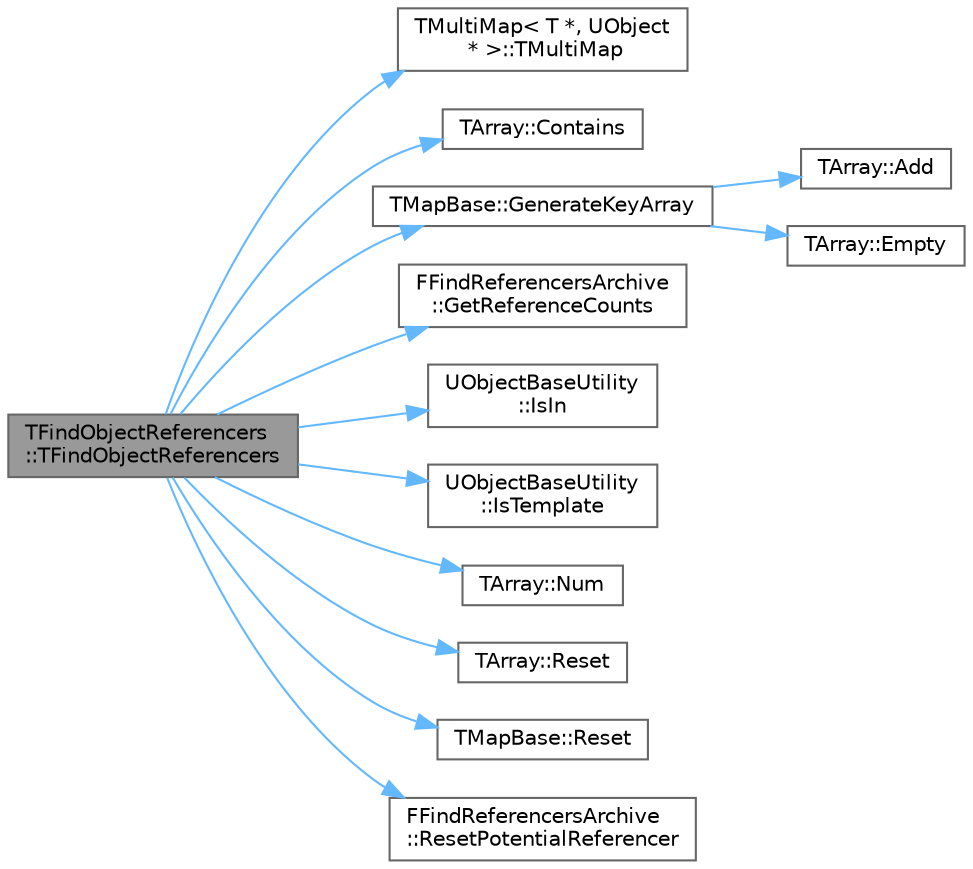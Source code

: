 digraph "TFindObjectReferencers::TFindObjectReferencers"
{
 // INTERACTIVE_SVG=YES
 // LATEX_PDF_SIZE
  bgcolor="transparent";
  edge [fontname=Helvetica,fontsize=10,labelfontname=Helvetica,labelfontsize=10];
  node [fontname=Helvetica,fontsize=10,shape=box,height=0.2,width=0.4];
  rankdir="LR";
  Node1 [id="Node000001",label="TFindObjectReferencers\l::TFindObjectReferencers",height=0.2,width=0.4,color="gray40", fillcolor="grey60", style="filled", fontcolor="black",tooltip="Default constructor."];
  Node1 -> Node2 [id="edge1_Node000001_Node000002",color="steelblue1",style="solid",tooltip=" "];
  Node2 [id="Node000002",label="TMultiMap\< T *, UObject\l * \>::TMultiMap",height=0.2,width=0.4,color="grey40", fillcolor="white", style="filled",URL="$d2/df5/classTMultiMap.html#ad7ee65752257870512d21cd554d0192b",tooltip=" "];
  Node1 -> Node3 [id="edge2_Node000001_Node000003",color="steelblue1",style="solid",tooltip=" "];
  Node3 [id="Node000003",label="TArray::Contains",height=0.2,width=0.4,color="grey40", fillcolor="white", style="filled",URL="$d4/d52/classTArray.html#a3f4e0dcec4bd7d5ea2872b0d4cbd5fde",tooltip="Checks if this array contains the element."];
  Node1 -> Node4 [id="edge3_Node000001_Node000004",color="steelblue1",style="solid",tooltip=" "];
  Node4 [id="Node000004",label="TMapBase::GenerateKeyArray",height=0.2,width=0.4,color="grey40", fillcolor="white", style="filled",URL="$d8/dad/classTMapBase.html#a3032330fb22e686f83a2e46a987f1796",tooltip="Generate an array from the keys in this map."];
  Node4 -> Node5 [id="edge4_Node000004_Node000005",color="steelblue1",style="solid",tooltip=" "];
  Node5 [id="Node000005",label="TArray::Add",height=0.2,width=0.4,color="grey40", fillcolor="white", style="filled",URL="$d4/d52/classTArray.html#a94f6bf2bef04382fc79010abad57d823",tooltip="Adds a new item to the end of the array, possibly reallocating the whole array to fit."];
  Node4 -> Node6 [id="edge5_Node000004_Node000006",color="steelblue1",style="solid",tooltip=" "];
  Node6 [id="Node000006",label="TArray::Empty",height=0.2,width=0.4,color="grey40", fillcolor="white", style="filled",URL="$d4/d52/classTArray.html#ae4faf7d28150050064620a725e5df3c2",tooltip="Empties the array."];
  Node1 -> Node7 [id="edge6_Node000001_Node000007",color="steelblue1",style="solid",tooltip=" "];
  Node7 [id="Node000007",label="FFindReferencersArchive\l::GetReferenceCounts",height=0.2,width=0.4,color="grey40", fillcolor="white", style="filled",URL="$d8/d2e/classFFindReferencersArchive.html#aa568f009123e2ffced537db116653c37",tooltip="Retrieves the number of references from PotentialReferencer list of TargetObjects."];
  Node1 -> Node8 [id="edge7_Node000001_Node000008",color="steelblue1",style="solid",tooltip=" "];
  Node8 [id="Node000008",label="UObjectBaseUtility\l::IsIn",height=0.2,width=0.4,color="grey40", fillcolor="white", style="filled",URL="$d6/d7b/classUObjectBaseUtility.html#a311da3557bb28d74428fc245fdedae39",tooltip="Return the dispatch to IsInOuter or IsInPackage depending on SomeOuter's class."];
  Node1 -> Node9 [id="edge8_Node000001_Node000009",color="steelblue1",style="solid",tooltip=" "];
  Node9 [id="Node000009",label="UObjectBaseUtility\l::IsTemplate",height=0.2,width=0.4,color="grey40", fillcolor="white", style="filled",URL="$d6/d7b/classUObjectBaseUtility.html#a108e26ac9be4c85987dbbf8af23cc8fc",tooltip="Determines whether this object is a template object by checking flags on the object and the outer cha..."];
  Node1 -> Node10 [id="edge9_Node000001_Node000010",color="steelblue1",style="solid",tooltip=" "];
  Node10 [id="Node000010",label="TArray::Num",height=0.2,width=0.4,color="grey40", fillcolor="white", style="filled",URL="$d4/d52/classTArray.html#adcbf9ca48677a9c0c3830cd862dd40d8",tooltip="Returns number of elements in array."];
  Node1 -> Node11 [id="edge10_Node000001_Node000011",color="steelblue1",style="solid",tooltip=" "];
  Node11 [id="Node000011",label="TArray::Reset",height=0.2,width=0.4,color="grey40", fillcolor="white", style="filled",URL="$d4/d52/classTArray.html#a246ab624b720b01fd83764700aab8cf9",tooltip="Same as empty, but doesn't change memory allocations, unless the new size is larger than the current ..."];
  Node1 -> Node12 [id="edge11_Node000001_Node000012",color="steelblue1",style="solid",tooltip=" "];
  Node12 [id="Node000012",label="TMapBase::Reset",height=0.2,width=0.4,color="grey40", fillcolor="white", style="filled",URL="$d8/dad/classTMapBase.html#afbbe0a79b6b5f2f5767245295c88821d",tooltip="Efficiently empties out the map but preserves all allocations and capacities."];
  Node1 -> Node13 [id="edge12_Node000001_Node000013",color="steelblue1",style="solid",tooltip=" "];
  Node13 [id="Node000013",label="FFindReferencersArchive\l::ResetPotentialReferencer",height=0.2,width=0.4,color="grey40", fillcolor="white", style="filled",URL="$d8/d2e/classFFindReferencersArchive.html#acc110aa723bf9fe31d17073c2ec73eb4",tooltip="Resets the reference counts."];
}
